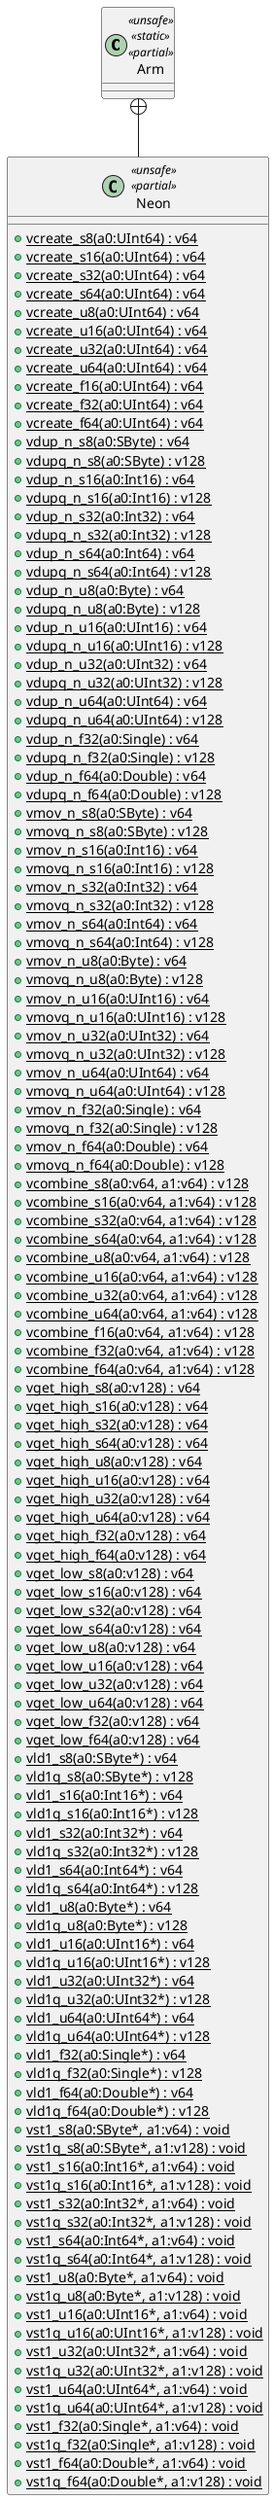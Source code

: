 @startuml
class Arm <<unsafe>> <<static>> <<partial>> {
}
class Neon <<unsafe>> <<partial>> {
    + {static} vcreate_s8(a0:UInt64) : v64
    + {static} vcreate_s16(a0:UInt64) : v64
    + {static} vcreate_s32(a0:UInt64) : v64
    + {static} vcreate_s64(a0:UInt64) : v64
    + {static} vcreate_u8(a0:UInt64) : v64
    + {static} vcreate_u16(a0:UInt64) : v64
    + {static} vcreate_u32(a0:UInt64) : v64
    + {static} vcreate_u64(a0:UInt64) : v64
    + {static} vcreate_f16(a0:UInt64) : v64
    + {static} vcreate_f32(a0:UInt64) : v64
    + {static} vcreate_f64(a0:UInt64) : v64
    + {static} vdup_n_s8(a0:SByte) : v64
    + {static} vdupq_n_s8(a0:SByte) : v128
    + {static} vdup_n_s16(a0:Int16) : v64
    + {static} vdupq_n_s16(a0:Int16) : v128
    + {static} vdup_n_s32(a0:Int32) : v64
    + {static} vdupq_n_s32(a0:Int32) : v128
    + {static} vdup_n_s64(a0:Int64) : v64
    + {static} vdupq_n_s64(a0:Int64) : v128
    + {static} vdup_n_u8(a0:Byte) : v64
    + {static} vdupq_n_u8(a0:Byte) : v128
    + {static} vdup_n_u16(a0:UInt16) : v64
    + {static} vdupq_n_u16(a0:UInt16) : v128
    + {static} vdup_n_u32(a0:UInt32) : v64
    + {static} vdupq_n_u32(a0:UInt32) : v128
    + {static} vdup_n_u64(a0:UInt64) : v64
    + {static} vdupq_n_u64(a0:UInt64) : v128
    + {static} vdup_n_f32(a0:Single) : v64
    + {static} vdupq_n_f32(a0:Single) : v128
    + {static} vdup_n_f64(a0:Double) : v64
    + {static} vdupq_n_f64(a0:Double) : v128
    + {static} vmov_n_s8(a0:SByte) : v64
    + {static} vmovq_n_s8(a0:SByte) : v128
    + {static} vmov_n_s16(a0:Int16) : v64
    + {static} vmovq_n_s16(a0:Int16) : v128
    + {static} vmov_n_s32(a0:Int32) : v64
    + {static} vmovq_n_s32(a0:Int32) : v128
    + {static} vmov_n_s64(a0:Int64) : v64
    + {static} vmovq_n_s64(a0:Int64) : v128
    + {static} vmov_n_u8(a0:Byte) : v64
    + {static} vmovq_n_u8(a0:Byte) : v128
    + {static} vmov_n_u16(a0:UInt16) : v64
    + {static} vmovq_n_u16(a0:UInt16) : v128
    + {static} vmov_n_u32(a0:UInt32) : v64
    + {static} vmovq_n_u32(a0:UInt32) : v128
    + {static} vmov_n_u64(a0:UInt64) : v64
    + {static} vmovq_n_u64(a0:UInt64) : v128
    + {static} vmov_n_f32(a0:Single) : v64
    + {static} vmovq_n_f32(a0:Single) : v128
    + {static} vmov_n_f64(a0:Double) : v64
    + {static} vmovq_n_f64(a0:Double) : v128
    + {static} vcombine_s8(a0:v64, a1:v64) : v128
    + {static} vcombine_s16(a0:v64, a1:v64) : v128
    + {static} vcombine_s32(a0:v64, a1:v64) : v128
    + {static} vcombine_s64(a0:v64, a1:v64) : v128
    + {static} vcombine_u8(a0:v64, a1:v64) : v128
    + {static} vcombine_u16(a0:v64, a1:v64) : v128
    + {static} vcombine_u32(a0:v64, a1:v64) : v128
    + {static} vcombine_u64(a0:v64, a1:v64) : v128
    + {static} vcombine_f16(a0:v64, a1:v64) : v128
    + {static} vcombine_f32(a0:v64, a1:v64) : v128
    + {static} vcombine_f64(a0:v64, a1:v64) : v128
    + {static} vget_high_s8(a0:v128) : v64
    + {static} vget_high_s16(a0:v128) : v64
    + {static} vget_high_s32(a0:v128) : v64
    + {static} vget_high_s64(a0:v128) : v64
    + {static} vget_high_u8(a0:v128) : v64
    + {static} vget_high_u16(a0:v128) : v64
    + {static} vget_high_u32(a0:v128) : v64
    + {static} vget_high_u64(a0:v128) : v64
    + {static} vget_high_f32(a0:v128) : v64
    + {static} vget_high_f64(a0:v128) : v64
    + {static} vget_low_s8(a0:v128) : v64
    + {static} vget_low_s16(a0:v128) : v64
    + {static} vget_low_s32(a0:v128) : v64
    + {static} vget_low_s64(a0:v128) : v64
    + {static} vget_low_u8(a0:v128) : v64
    + {static} vget_low_u16(a0:v128) : v64
    + {static} vget_low_u32(a0:v128) : v64
    + {static} vget_low_u64(a0:v128) : v64
    + {static} vget_low_f32(a0:v128) : v64
    + {static} vget_low_f64(a0:v128) : v64
    + {static} vld1_s8(a0:SByte*) : v64
    + {static} vld1q_s8(a0:SByte*) : v128
    + {static} vld1_s16(a0:Int16*) : v64
    + {static} vld1q_s16(a0:Int16*) : v128
    + {static} vld1_s32(a0:Int32*) : v64
    + {static} vld1q_s32(a0:Int32*) : v128
    + {static} vld1_s64(a0:Int64*) : v64
    + {static} vld1q_s64(a0:Int64*) : v128
    + {static} vld1_u8(a0:Byte*) : v64
    + {static} vld1q_u8(a0:Byte*) : v128
    + {static} vld1_u16(a0:UInt16*) : v64
    + {static} vld1q_u16(a0:UInt16*) : v128
    + {static} vld1_u32(a0:UInt32*) : v64
    + {static} vld1q_u32(a0:UInt32*) : v128
    + {static} vld1_u64(a0:UInt64*) : v64
    + {static} vld1q_u64(a0:UInt64*) : v128
    + {static} vld1_f32(a0:Single*) : v64
    + {static} vld1q_f32(a0:Single*) : v128
    + {static} vld1_f64(a0:Double*) : v64
    + {static} vld1q_f64(a0:Double*) : v128
    + {static} vst1_s8(a0:SByte*, a1:v64) : void
    + {static} vst1q_s8(a0:SByte*, a1:v128) : void
    + {static} vst1_s16(a0:Int16*, a1:v64) : void
    + {static} vst1q_s16(a0:Int16*, a1:v128) : void
    + {static} vst1_s32(a0:Int32*, a1:v64) : void
    + {static} vst1q_s32(a0:Int32*, a1:v128) : void
    + {static} vst1_s64(a0:Int64*, a1:v64) : void
    + {static} vst1q_s64(a0:Int64*, a1:v128) : void
    + {static} vst1_u8(a0:Byte*, a1:v64) : void
    + {static} vst1q_u8(a0:Byte*, a1:v128) : void
    + {static} vst1_u16(a0:UInt16*, a1:v64) : void
    + {static} vst1q_u16(a0:UInt16*, a1:v128) : void
    + {static} vst1_u32(a0:UInt32*, a1:v64) : void
    + {static} vst1q_u32(a0:UInt32*, a1:v128) : void
    + {static} vst1_u64(a0:UInt64*, a1:v64) : void
    + {static} vst1q_u64(a0:UInt64*, a1:v128) : void
    + {static} vst1_f32(a0:Single*, a1:v64) : void
    + {static} vst1q_f32(a0:Single*, a1:v128) : void
    + {static} vst1_f64(a0:Double*, a1:v64) : void
    + {static} vst1q_f64(a0:Double*, a1:v128) : void
}
Arm +-- Neon
@enduml
